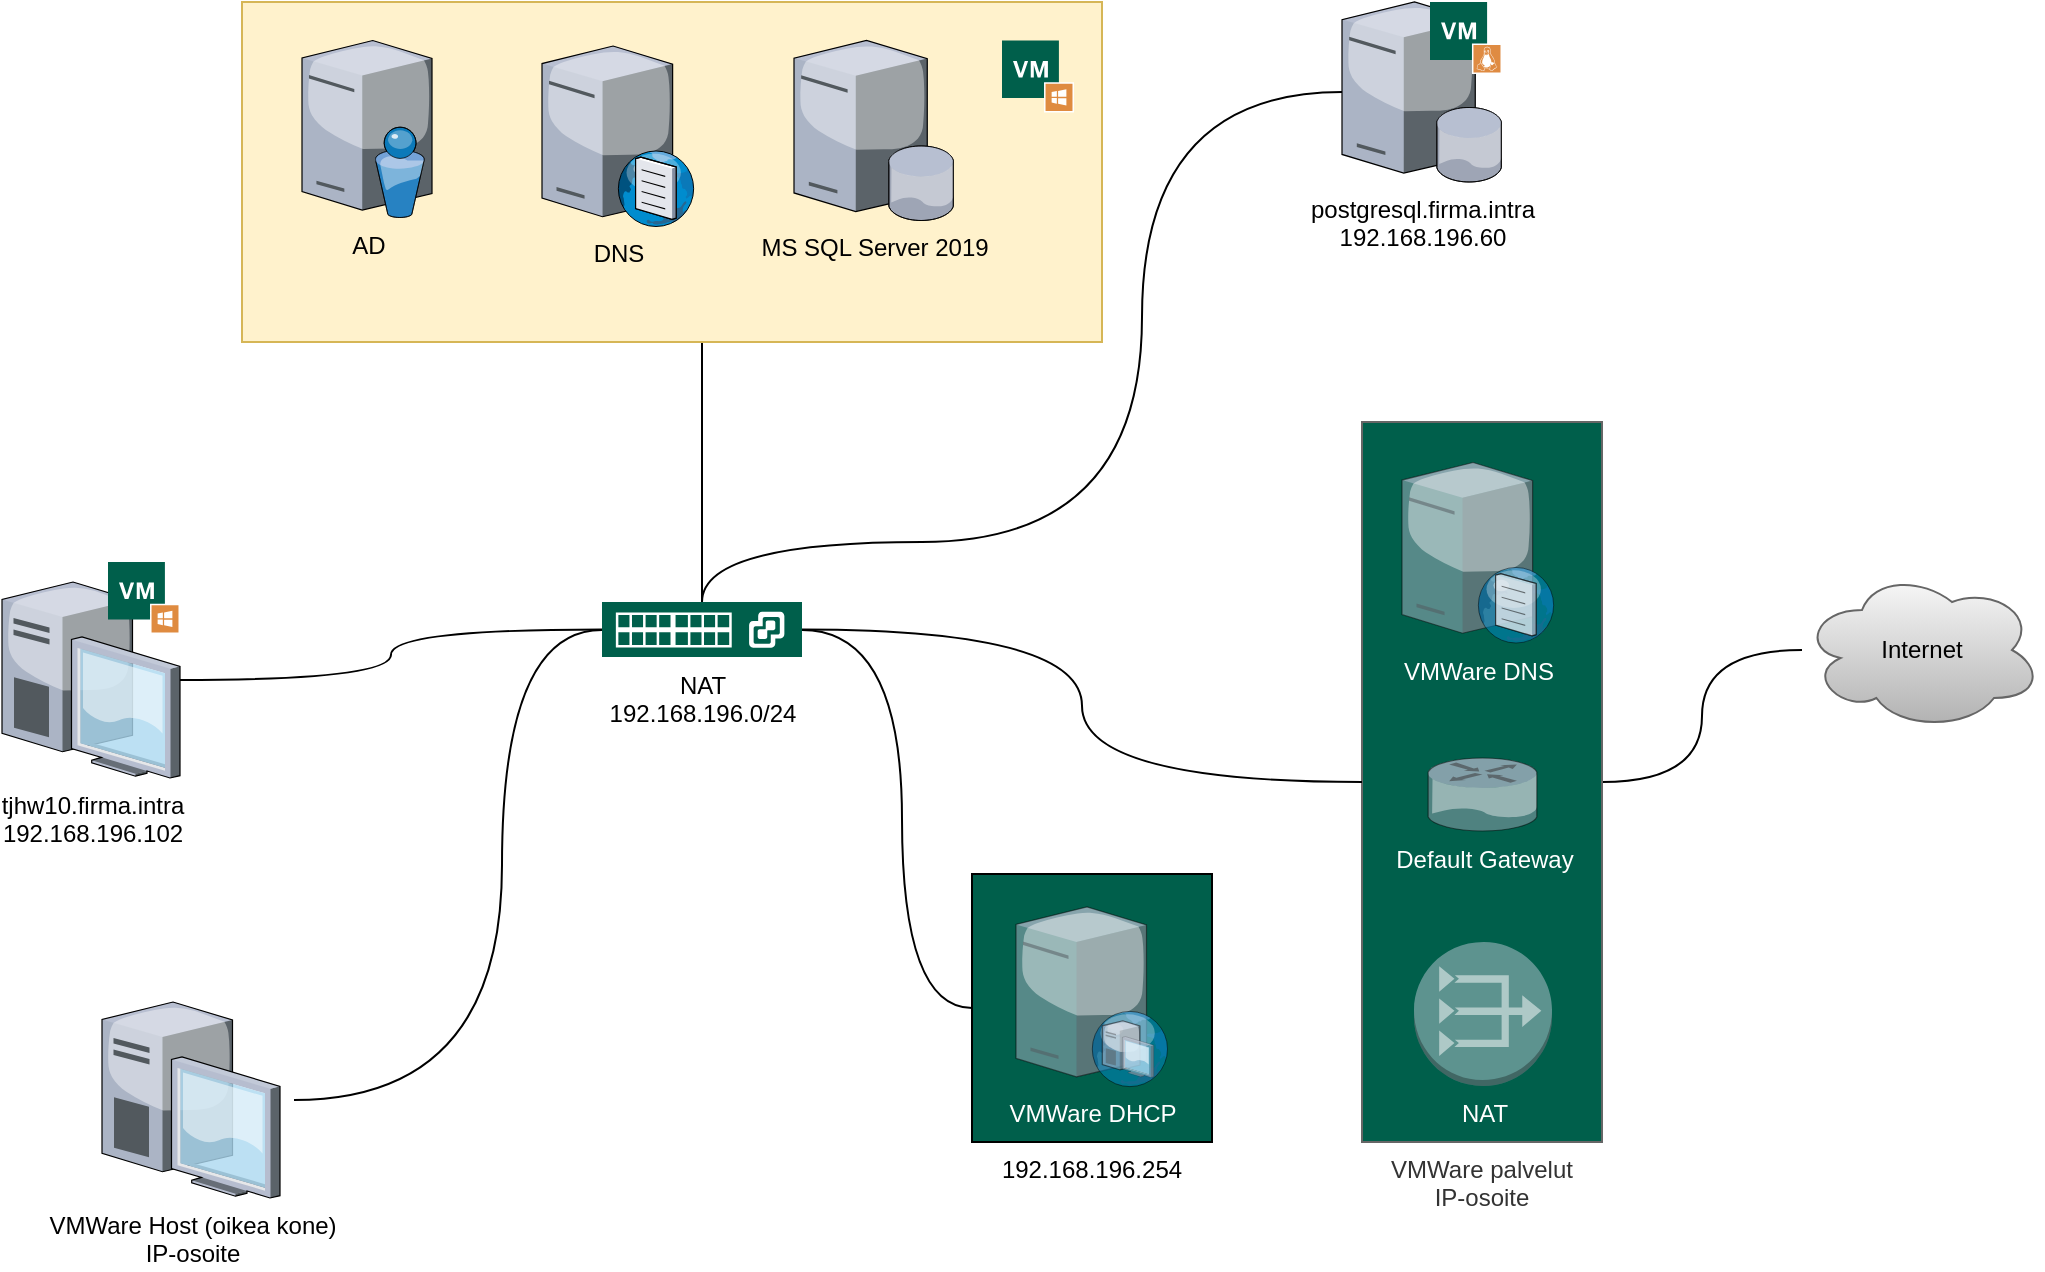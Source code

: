 <mxfile version="13.8.0" type="device"><diagram id="fx7Z1usIon1mUO-XGa-T" name="Page-1"><mxGraphModel dx="1185" dy="588" grid="1" gridSize="10" guides="1" tooltips="1" connect="1" arrows="1" fold="1" page="1" pageScale="1" pageWidth="1169" pageHeight="827" math="0" shadow="0"><root><mxCell id="0"/><mxCell id="1" parent="0"/><mxCell id="P-8m-_Nz5g0blOF8cJ_n-25" style="edgeStyle=orthogonalEdgeStyle;orthogonalLoop=1;jettySize=auto;html=1;endArrow=none;endFill=0;curved=1;" edge="1" parent="1" source="P-8m-_Nz5g0blOF8cJ_n-14" target="P-8m-_Nz5g0blOF8cJ_n-10"><mxGeometry relative="1" as="geometry"/></mxCell><mxCell id="P-8m-_Nz5g0blOF8cJ_n-14" value="Internet" style="ellipse;shape=cloud;whiteSpace=wrap;html=1;gradientColor=#b3b3b3;fillColor=#f5f5f5;strokeColor=#666666;" vertex="1" parent="1"><mxGeometry x="940" y="334" width="120" height="80" as="geometry"/></mxCell><mxCell id="P-8m-_Nz5g0blOF8cJ_n-155" style="edgeStyle=orthogonalEdgeStyle;orthogonalLoop=1;jettySize=auto;html=1;endArrow=none;endFill=0;curved=1;" edge="1" parent="1" source="P-8m-_Nz5g0blOF8cJ_n-16" target="P-8m-_Nz5g0blOF8cJ_n-173"><mxGeometry relative="1" as="geometry"><mxPoint x="330" y="379.0" as="targetPoint"/><Array as="points"><mxPoint x="290" y="599"/><mxPoint x="290" y="364"/></Array></mxGeometry></mxCell><mxCell id="P-8m-_Nz5g0blOF8cJ_n-16" value="VMWare Host (oikea kone)&lt;br&gt;IP-osoite" style="verticalLabelPosition=bottom;aspect=fixed;html=1;verticalAlign=top;align=center;outlineConnect=0;shape=mxgraph.citrix.desktop;strokeWidth=22;perimeterSpacing=7;strokeColor=#d79b00;gradientColor=#ffa500;shadow=0;fillColor=none;" vertex="1" parent="1"><mxGeometry x="90" y="550" width="89" height="98" as="geometry"/></mxCell><mxCell id="P-8m-_Nz5g0blOF8cJ_n-53" value="" style="group;" vertex="1" connectable="0" parent="1"><mxGeometry x="40" y="330" width="89" height="108" as="geometry"/></mxCell><object label="tjhw10.firma.intra&lt;br&gt;192.168.196.102" OS="Windows 10" id="P-8m-_Nz5g0blOF8cJ_n-18"><mxCell style="verticalLabelPosition=bottom;aspect=fixed;html=1;verticalAlign=top;strokeColor=none;align=center;outlineConnect=0;shape=mxgraph.citrix.desktop;" vertex="1" parent="P-8m-_Nz5g0blOF8cJ_n-53"><mxGeometry y="10" width="89" height="98" as="geometry"/></mxCell></object><mxCell id="P-8m-_Nz5g0blOF8cJ_n-44" value="" style="pointerEvents=1;shadow=0;dashed=0;html=1;strokeColor=none;fillColor=#005F4B;labelPosition=center;verticalLabelPosition=bottom;verticalAlign=top;align=center;outlineConnect=0;shape=mxgraph.veeam2.windows_vm;glass=1;" vertex="1" parent="P-8m-_Nz5g0blOF8cJ_n-53"><mxGeometry x="53" width="36" height="36" as="geometry"/></mxCell><mxCell id="P-8m-_Nz5g0blOF8cJ_n-71" value="" style="group;" vertex="1" connectable="0" parent="1"><mxGeometry x="710" y="50" width="80" height="90" as="geometry"/></mxCell><mxCell id="P-8m-_Nz5g0blOF8cJ_n-68" value="" style="group;" vertex="1" connectable="0" parent="P-8m-_Nz5g0blOF8cJ_n-71"><mxGeometry width="80" height="90" as="geometry"/></mxCell><object label="postgresql.firma.intra&lt;br&gt;192.168.196.60" OS="CentOS 8.1" id="P-8m-_Nz5g0blOF8cJ_n-9"><mxCell style="verticalLabelPosition=bottom;aspect=fixed;html=1;verticalAlign=top;strokeColor=none;align=center;outlineConnect=0;shape=mxgraph.citrix.database_server;" vertex="1" parent="P-8m-_Nz5g0blOF8cJ_n-68"><mxGeometry width="80" height="90" as="geometry"/></mxCell></object><mxCell id="P-8m-_Nz5g0blOF8cJ_n-40" value="" style="pointerEvents=1;shadow=0;dashed=0;html=1;strokeColor=none;fillColor=#005F4B;labelPosition=center;verticalLabelPosition=bottom;verticalAlign=top;align=center;outlineConnect=0;shape=mxgraph.veeam2.linux_vm;glass=1;" vertex="1" parent="P-8m-_Nz5g0blOF8cJ_n-68"><mxGeometry x="44" width="36" height="36" as="geometry"/></mxCell><mxCell id="P-8m-_Nz5g0blOF8cJ_n-94" value="" style="group;glass=0;" vertex="1" connectable="0" parent="1"><mxGeometry x="720" y="260" width="120" height="360" as="geometry"/></mxCell><mxCell id="P-8m-_Nz5g0blOF8cJ_n-10" value="VMWare palvelut&lt;br&gt;IP-osoite" style="whiteSpace=wrap;html=1;labelPosition=center;verticalLabelPosition=bottom;align=center;verticalAlign=top;glass=0;strokeColor=#666666;fontColor=#333333;shadow=0;fillColor=#005F4B;" vertex="1" parent="P-8m-_Nz5g0blOF8cJ_n-94"><mxGeometry width="120" height="360" as="geometry"/></mxCell><mxCell id="P-8m-_Nz5g0blOF8cJ_n-11" value="Default Gateway" style="verticalLabelPosition=bottom;aspect=fixed;html=1;verticalAlign=top;strokeColor=none;align=center;outlineConnect=0;shape=mxgraph.citrix.router;opacity=50;fontColor=#FFFFFF;" vertex="1" parent="P-8m-_Nz5g0blOF8cJ_n-94"><mxGeometry x="33" y="168" width="55" height="36.5" as="geometry"/></mxCell><mxCell id="P-8m-_Nz5g0blOF8cJ_n-12" value="VMWare DNS" style="verticalLabelPosition=bottom;aspect=fixed;html=1;verticalAlign=top;strokeColor=none;align=center;outlineConnect=0;shape=mxgraph.citrix.dns_server;opacity=50;fontColor=#FFFFFF;fontStyle=0;" vertex="1" parent="P-8m-_Nz5g0blOF8cJ_n-94"><mxGeometry x="20" y="18" width="76.5" height="92.5" as="geometry"/></mxCell><mxCell id="P-8m-_Nz5g0blOF8cJ_n-28" value="NAT" style="outlineConnect=0;verticalLabelPosition=bottom;verticalAlign=top;align=center;html=1;shape=mxgraph.aws3.vpc_nat_gateway;fillColor=#bac8d3;shadow=0;strokeColor=#23445d;strokeWidth=1;opacity=50;fontColor=#FFFFFF;" vertex="1" parent="P-8m-_Nz5g0blOF8cJ_n-94"><mxGeometry x="26" y="260" width="69" height="72" as="geometry"/></mxCell><mxCell id="P-8m-_Nz5g0blOF8cJ_n-96" value="" style="group;" vertex="1" connectable="0" parent="1"><mxGeometry x="525" y="486" width="120" height="134" as="geometry"/></mxCell><mxCell id="P-8m-_Nz5g0blOF8cJ_n-55" value="192.168.196.254" style="whiteSpace=wrap;html=1;shadow=0;glass=0;strokeColor=#000000;strokeWidth=1;fillColor=#005F4B;labelPosition=center;verticalLabelPosition=bottom;align=center;verticalAlign=top;" vertex="1" parent="P-8m-_Nz5g0blOF8cJ_n-96"><mxGeometry width="120" height="134" as="geometry"/></mxCell><mxCell id="P-8m-_Nz5g0blOF8cJ_n-15" value="VMWare DHCP" style="verticalLabelPosition=bottom;aspect=fixed;html=1;verticalAlign=top;strokeColor=#d79b00;align=center;outlineConnect=0;shape=mxgraph.citrix.dhcp_server;gradientColor=#ffa500;fillColor=#ffcd28;opacity=50;fontColor=#FFFFFF;" vertex="1" parent="P-8m-_Nz5g0blOF8cJ_n-96"><mxGeometry x="22" y="16.456" width="76" height="90" as="geometry"/></mxCell><mxCell id="P-8m-_Nz5g0blOF8cJ_n-154" style="edgeStyle=orthogonalEdgeStyle;orthogonalLoop=1;jettySize=auto;html=1;endArrow=none;endFill=0;curved=1;" edge="1" parent="1" source="P-8m-_Nz5g0blOF8cJ_n-18" target="P-8m-_Nz5g0blOF8cJ_n-173"><mxGeometry relative="1" as="geometry"><mxPoint x="330" y="364.0" as="targetPoint"/></mxGeometry></mxCell><mxCell id="P-8m-_Nz5g0blOF8cJ_n-156" style="edgeStyle=orthogonalEdgeStyle;orthogonalLoop=1;jettySize=auto;html=1;endArrow=none;endFill=0;curved=1;" edge="1" parent="1" source="P-8m-_Nz5g0blOF8cJ_n-55" target="P-8m-_Nz5g0blOF8cJ_n-173"><mxGeometry relative="1" as="geometry"><mxPoint x="450" y="379.0" as="targetPoint"/><Array as="points"><mxPoint x="490" y="553"/><mxPoint x="490" y="364"/></Array></mxGeometry></mxCell><mxCell id="P-8m-_Nz5g0blOF8cJ_n-157" style="edgeStyle=orthogonalEdgeStyle;orthogonalLoop=1;jettySize=auto;html=1;endArrow=none;endFill=0;curved=1;" edge="1" parent="1" source="P-8m-_Nz5g0blOF8cJ_n-9" target="P-8m-_Nz5g0blOF8cJ_n-173"><mxGeometry relative="1" as="geometry"><mxPoint x="450" y="349.0" as="targetPoint"/><Array as="points"><mxPoint x="610" y="95"/><mxPoint x="610" y="320"/><mxPoint x="390" y="320"/></Array></mxGeometry></mxCell><mxCell id="P-8m-_Nz5g0blOF8cJ_n-158" style="edgeStyle=orthogonalEdgeStyle;orthogonalLoop=1;jettySize=auto;html=1;endArrow=none;endFill=0;curved=1;" edge="1" parent="1" source="P-8m-_Nz5g0blOF8cJ_n-173" target="P-8m-_Nz5g0blOF8cJ_n-10"><mxGeometry relative="1" as="geometry"><mxPoint x="450" y="364.0" as="sourcePoint"/></mxGeometry></mxCell><mxCell id="P-8m-_Nz5g0blOF8cJ_n-204" style="edgeStyle=orthogonalEdgeStyle;orthogonalLoop=1;jettySize=auto;html=1;endArrow=none;endFill=0;curved=1;" edge="1" parent="1" source="P-8m-_Nz5g0blOF8cJ_n-173"><mxGeometry relative="1" as="geometry"><mxPoint x="390" y="220" as="targetPoint"/><Array as="points"><mxPoint x="390" y="280"/><mxPoint x="390" y="280"/></Array></mxGeometry></mxCell><mxCell id="P-8m-_Nz5g0blOF8cJ_n-173" value="NAT&lt;br&gt;192.168.196.0/24" style="pointerEvents=1;shadow=0;dashed=0;html=1;strokeColor=none;fillColor=#005F4B;labelPosition=center;verticalLabelPosition=bottom;verticalAlign=top;align=center;outlineConnect=0;shape=mxgraph.veeam2.vmware_vswitch;fontColor=#000000;aspect=fixed;" vertex="1" parent="1"><mxGeometry x="340" y="350" width="100" height="27.5" as="geometry"/></mxCell><mxCell id="P-8m-_Nz5g0blOF8cJ_n-8" value="" style="group;fillColor=#fff2cc;strokeColor=#d6b656;container=0;" vertex="1" connectable="0" parent="1"><mxGeometry x="160" y="50" width="430" height="170" as="geometry"/></mxCell><mxCell id="P-8m-_Nz5g0blOF8cJ_n-7" value="MS SQL Server 2019" style="verticalLabelPosition=bottom;aspect=fixed;html=1;verticalAlign=top;strokeColor=none;align=center;outlineConnect=0;shape=mxgraph.citrix.database_server;" vertex="1" parent="1"><mxGeometry x="436" y="69.25" width="80" height="90" as="geometry"/></mxCell><mxCell id="P-8m-_Nz5g0blOF8cJ_n-5" value="AD" style="verticalLabelPosition=bottom;aspect=fixed;html=1;verticalAlign=top;strokeColor=none;align=center;outlineConnect=0;shape=mxgraph.citrix.directory_server;" vertex="1" parent="1"><mxGeometry x="190" y="69.25" width="65" height="88.5" as="geometry"/></mxCell><mxCell id="P-8m-_Nz5g0blOF8cJ_n-6" value="DNS" style="verticalLabelPosition=bottom;aspect=fixed;html=1;verticalAlign=top;strokeColor=none;align=center;outlineConnect=0;shape=mxgraph.citrix.dns_server;" vertex="1" parent="1"><mxGeometry x="310" y="69.75" width="76.5" height="92.5" as="geometry"/></mxCell><mxCell id="P-8m-_Nz5g0blOF8cJ_n-45" value="" style="pointerEvents=1;shadow=0;dashed=0;html=1;strokeColor=none;fillColor=#005F4B;labelPosition=center;verticalLabelPosition=bottom;verticalAlign=top;align=center;outlineConnect=0;shape=mxgraph.veeam2.windows_vm;glass=1;" vertex="1" parent="1"><mxGeometry x="540" y="69.25" width="36" height="36" as="geometry"/></mxCell></root></mxGraphModel></diagram></mxfile>